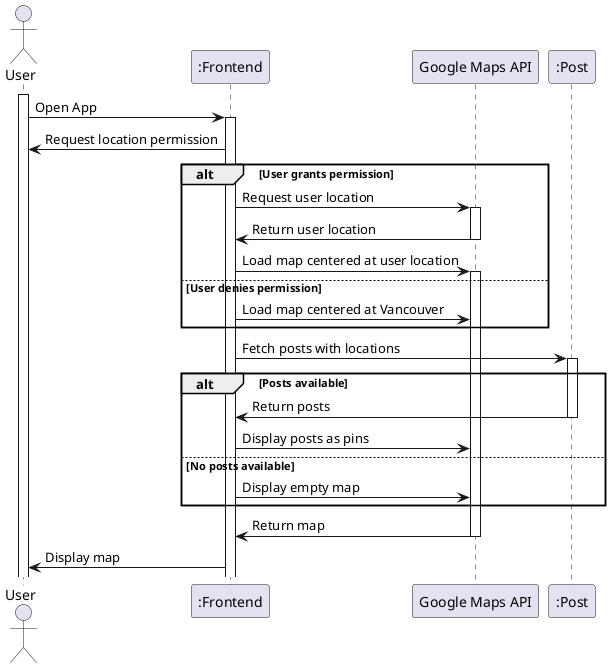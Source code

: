 @startuml

' Sequence Diagram: Show Map at User's Location
actor User
participant ":Frontend" as App
participant "Google Maps API" as Maps
participant ":Post" as DB

activate User
User -> App: Open App
activate App
App -> User: Request location permission
alt User grants permission
    App -> Maps: Request user location
    activate Maps
    Maps -> App: Return user location
    deactivate Maps
    App -> Maps: Load map centered at user location
    activate Maps
else User denies permission
    App -> Maps: Load map centered at Vancouver
end

App -> DB: Fetch posts with locations
activate DB
alt Posts available
    DB -> App: Return posts
    deactivate DB
    App -> Maps: Display posts as pins
else No posts available
    App -> Maps: Display empty map
end

Maps -> App: Return map
    deactivate Maps
App -> User: Display map

@enduml